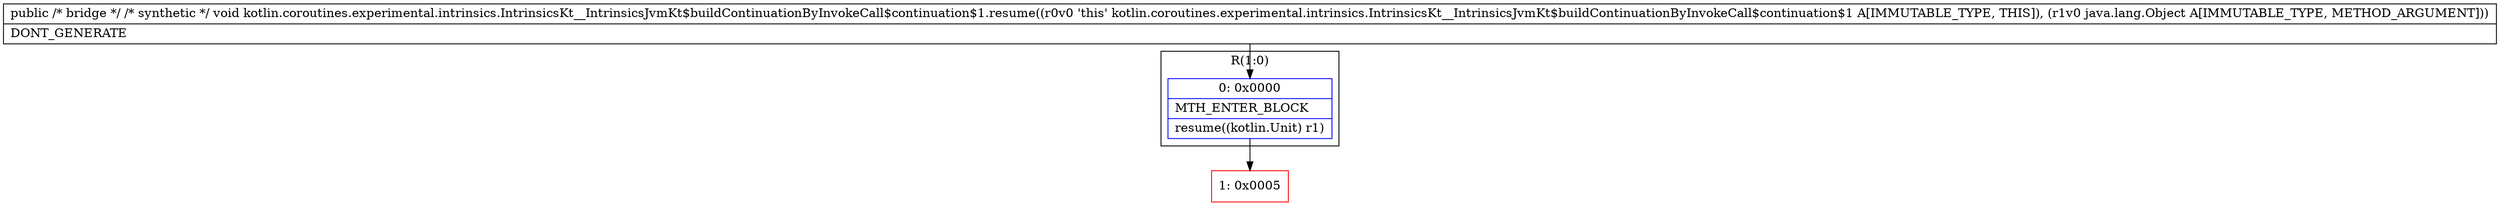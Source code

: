 digraph "CFG forkotlin.coroutines.experimental.intrinsics.IntrinsicsKt__IntrinsicsJvmKt$buildContinuationByInvokeCall$continuation$1.resume(Ljava\/lang\/Object;)V" {
subgraph cluster_Region_34596492 {
label = "R(1:0)";
node [shape=record,color=blue];
Node_0 [shape=record,label="{0\:\ 0x0000|MTH_ENTER_BLOCK\l|resume((kotlin.Unit) r1)\l}"];
}
Node_1 [shape=record,color=red,label="{1\:\ 0x0005}"];
MethodNode[shape=record,label="{public \/* bridge *\/ \/* synthetic *\/ void kotlin.coroutines.experimental.intrinsics.IntrinsicsKt__IntrinsicsJvmKt$buildContinuationByInvokeCall$continuation$1.resume((r0v0 'this' kotlin.coroutines.experimental.intrinsics.IntrinsicsKt__IntrinsicsJvmKt$buildContinuationByInvokeCall$continuation$1 A[IMMUTABLE_TYPE, THIS]), (r1v0 java.lang.Object A[IMMUTABLE_TYPE, METHOD_ARGUMENT]))  | DONT_GENERATE\l}"];
MethodNode -> Node_0;
Node_0 -> Node_1;
}

